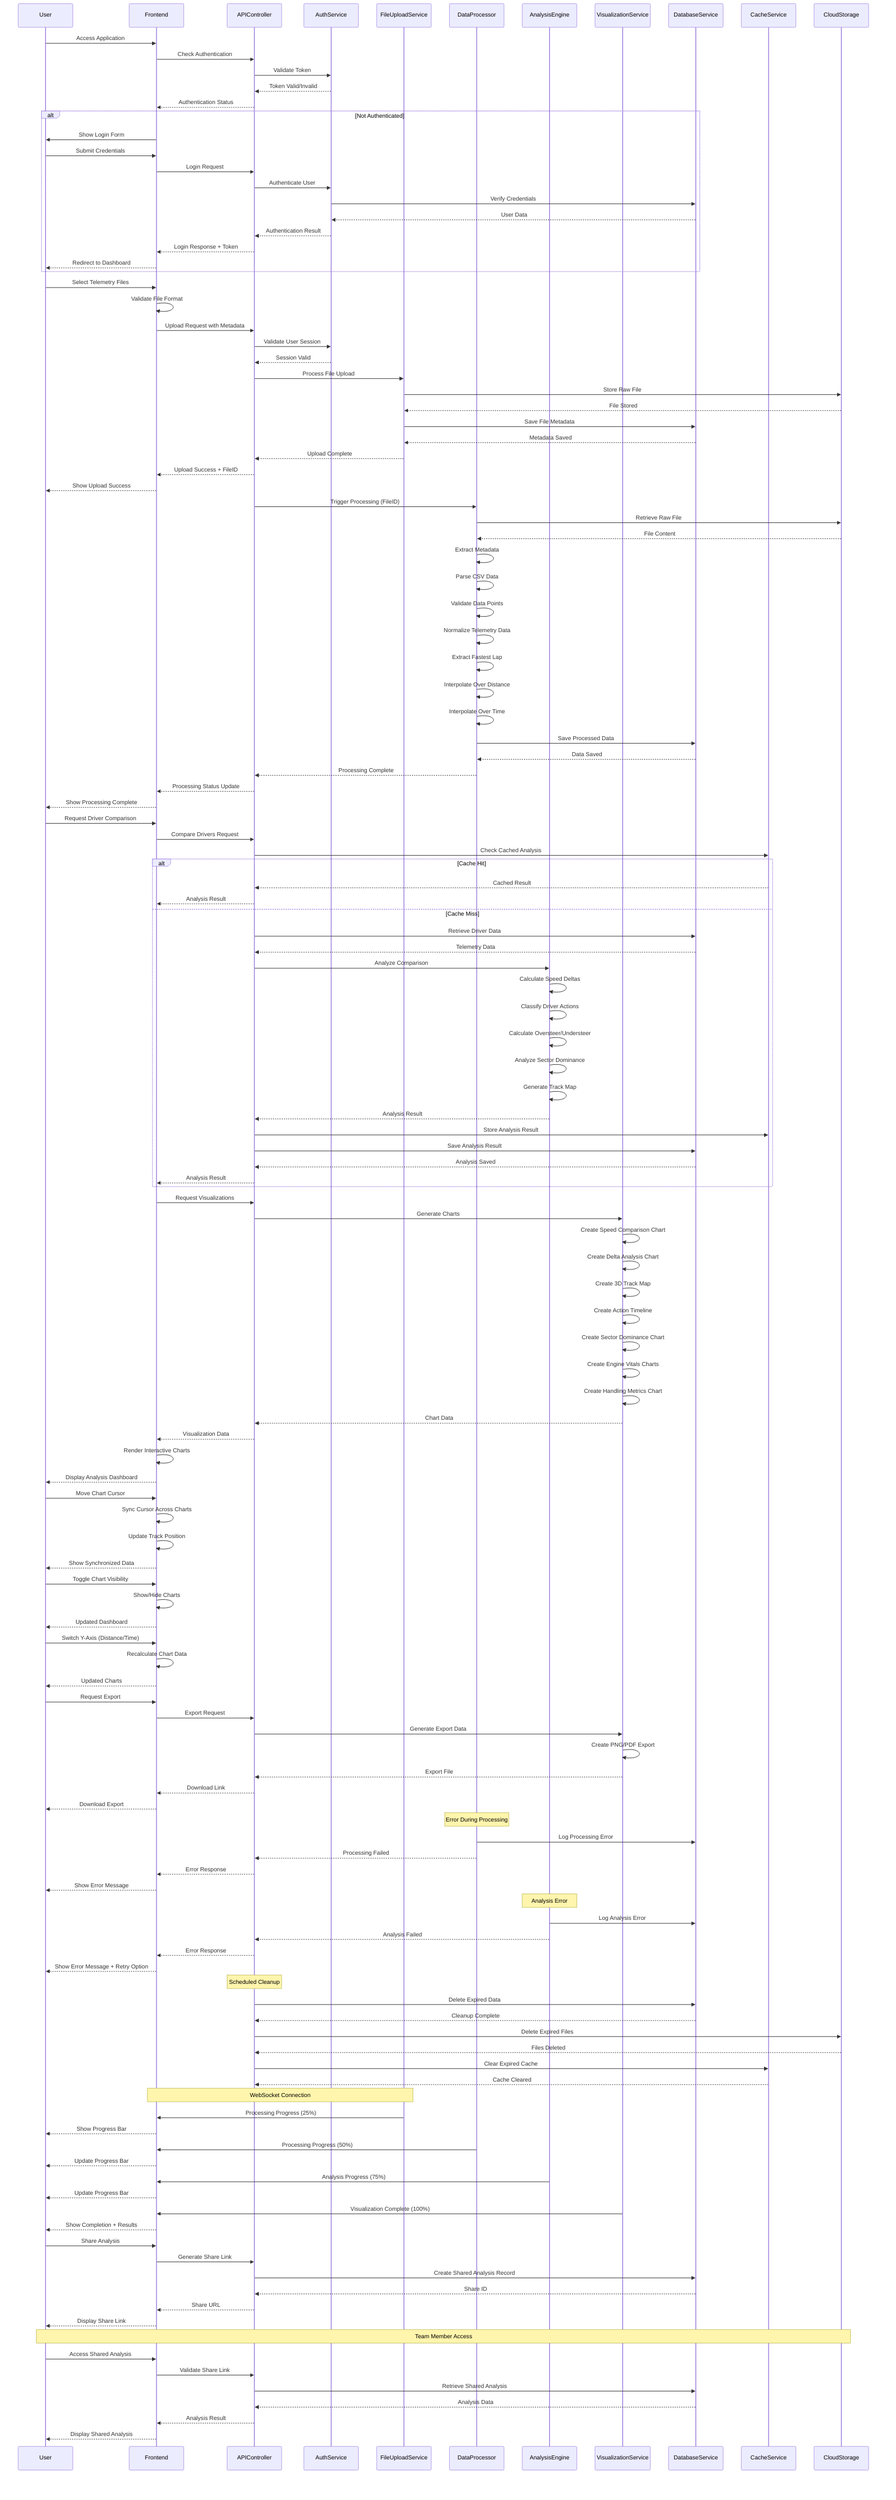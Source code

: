 sequenceDiagram
    participant U as User
    participant FE as Frontend
    participant API as APIController
    participant Auth as AuthService
    participant Upload as FileUploadService
    participant Proc as DataProcessor
    participant Engine as AnalysisEngine
    participant Viz as VisualizationService
    participant DB as DatabaseService
    participant Cache as CacheService
    participant Storage as CloudStorage

    %% Authentication Flow
    U->>FE: Access Application
    FE->>API: Check Authentication
    API->>Auth: Validate Token
    Auth-->>API: Token Valid/Invalid
    API-->>FE: Authentication Status
    
    alt Not Authenticated
        FE->>U: Show Login Form
        U->>FE: Submit Credentials
        FE->>API: Login Request
        API->>Auth: Authenticate User
        Auth->>DB: Verify Credentials
        DB-->>Auth: User Data
        Auth-->>API: Authentication Result
        API-->>FE: Login Response + Token
        FE-->>U: Redirect to Dashboard
    end

    %% File Upload Flow
    U->>FE: Select Telemetry Files
    FE->>FE: Validate File Format
    FE->>API: Upload Request with Metadata
    API->>Auth: Validate User Session
    Auth-->>API: Session Valid
    API->>Upload: Process File Upload
    Upload->>Storage: Store Raw File
    Storage-->>Upload: File Stored
    Upload->>DB: Save File Metadata
    DB-->>Upload: Metadata Saved
    Upload-->>API: Upload Complete
    API-->>FE: Upload Success + FileID
    FE-->>U: Show Upload Success

    %% Data Processing Flow
    API->>Proc: Trigger Processing (FileID)
    Proc->>Storage: Retrieve Raw File
    Storage-->>Proc: File Content
    Proc->>Proc: Extract Metadata
    Proc->>Proc: Parse CSV Data
    Proc->>Proc: Validate Data Points
    Proc->>Proc: Normalize Telemetry Data
    Proc->>Proc: Extract Fastest Lap
    Proc->>Proc: Interpolate Over Distance
    Proc->>Proc: Interpolate Over Time
    Proc->>DB: Save Processed Data
    DB-->>Proc: Data Saved
    Proc-->>API: Processing Complete
    API-->>FE: Processing Status Update
    FE-->>U: Show Processing Complete

    %% Analysis Flow - Driver Comparison
    U->>FE: Request Driver Comparison
    FE->>API: Compare Drivers Request
    API->>Cache: Check Cached Analysis
    
    alt Cache Hit
        Cache-->>API: Cached Result
        API-->>FE: Analysis Result
    else Cache Miss
        API->>DB: Retrieve Driver Data
        DB-->>API: Telemetry Data
        API->>Engine: Analyze Comparison
        Engine->>Engine: Calculate Speed Deltas
        Engine->>Engine: Classify Driver Actions
        Engine->>Engine: Calculate Oversteer/Understeer
        Engine->>Engine: Analyze Sector Dominance
        Engine->>Engine: Generate Track Map
        Engine-->>API: Analysis Result
        API->>Cache: Store Analysis Result
        API->>DB: Save Analysis Result
        DB-->>API: Analysis Saved
        API-->>FE: Analysis Result
    end

    %% Visualization Generation
    FE->>API: Request Visualizations
    API->>Viz: Generate Charts
    Viz->>Viz: Create Speed Comparison Chart
    Viz->>Viz: Create Delta Analysis Chart
    Viz->>Viz: Create 3D Track Map
    Viz->>Viz: Create Action Timeline
    Viz->>Viz: Create Sector Dominance Chart
    Viz->>Viz: Create Engine Vitals Charts
    Viz->>Viz: Create Handling Metrics Chart
    Viz-->>API: Chart Data
    API-->>FE: Visualization Data
    FE->>FE: Render Interactive Charts
    FE-->>U: Display Analysis Dashboard

    %% Interactive Features
    U->>FE: Move Chart Cursor
    FE->>FE: Sync Cursor Across Charts
    FE->>FE: Update Track Position
    FE-->>U: Show Synchronized Data

    U->>FE: Toggle Chart Visibility
    FE->>FE: Show/Hide Charts
    FE-->>U: Updated Dashboard

    U->>FE: Switch Y-Axis (Distance/Time)
    FE->>FE: Recalculate Chart Data
    FE-->>U: Updated Charts

    %% Export Functionality
    U->>FE: Request Export
    FE->>API: Export Request
    API->>Viz: Generate Export Data
    Viz->>Viz: Create PNG/PDF Export
    Viz-->>API: Export File
    API-->>FE: Download Link
    FE-->>U: Download Export

    %% Error Handling Flows
    note over Proc: Error During Processing
    Proc->>DB: Log Processing Error
    Proc-->>API: Processing Failed
    API-->>FE: Error Response
    FE-->>U: Show Error Message

    note over Engine: Analysis Error
    Engine->>DB: Log Analysis Error
    Engine-->>API: Analysis Failed
    API-->>FE: Error Response
    FE-->>U: Show Error Message + Retry Option

    %% Data Cleanup Flow
    note over API: Scheduled Cleanup
    API->>DB: Delete Expired Data
    DB-->>API: Cleanup Complete
    API->>Storage: Delete Expired Files
    Storage-->>API: Files Deleted
    API->>Cache: Clear Expired Cache
    Cache-->>API: Cache Cleared

    %% Real-time Progress Updates
    note over Upload, FE: WebSocket Connection
    Upload->>FE: Processing Progress (25%)
    FE-->>U: Show Progress Bar
    Proc->>FE: Processing Progress (50%)
    FE-->>U: Update Progress Bar
    Engine->>FE: Analysis Progress (75%)
    FE-->>U: Update Progress Bar
    Viz->>FE: Visualization Complete (100%)
    FE-->>U: Show Completion + Results

    %% Team Collaboration Features
    U->>FE: Share Analysis
    FE->>API: Generate Share Link
    API->>DB: Create Shared Analysis Record
    DB-->>API: Share ID
    API-->>FE: Share URL
    FE-->>U: Display Share Link

    note over U, Storage: Team Member Access
    U->>FE: Access Shared Analysis
    FE->>API: Validate Share Link
    API->>DB: Retrieve Shared Analysis
    DB-->>API: Analysis Data
    API-->>FE: Analysis Result
    FE-->>U: Display Shared Analysis